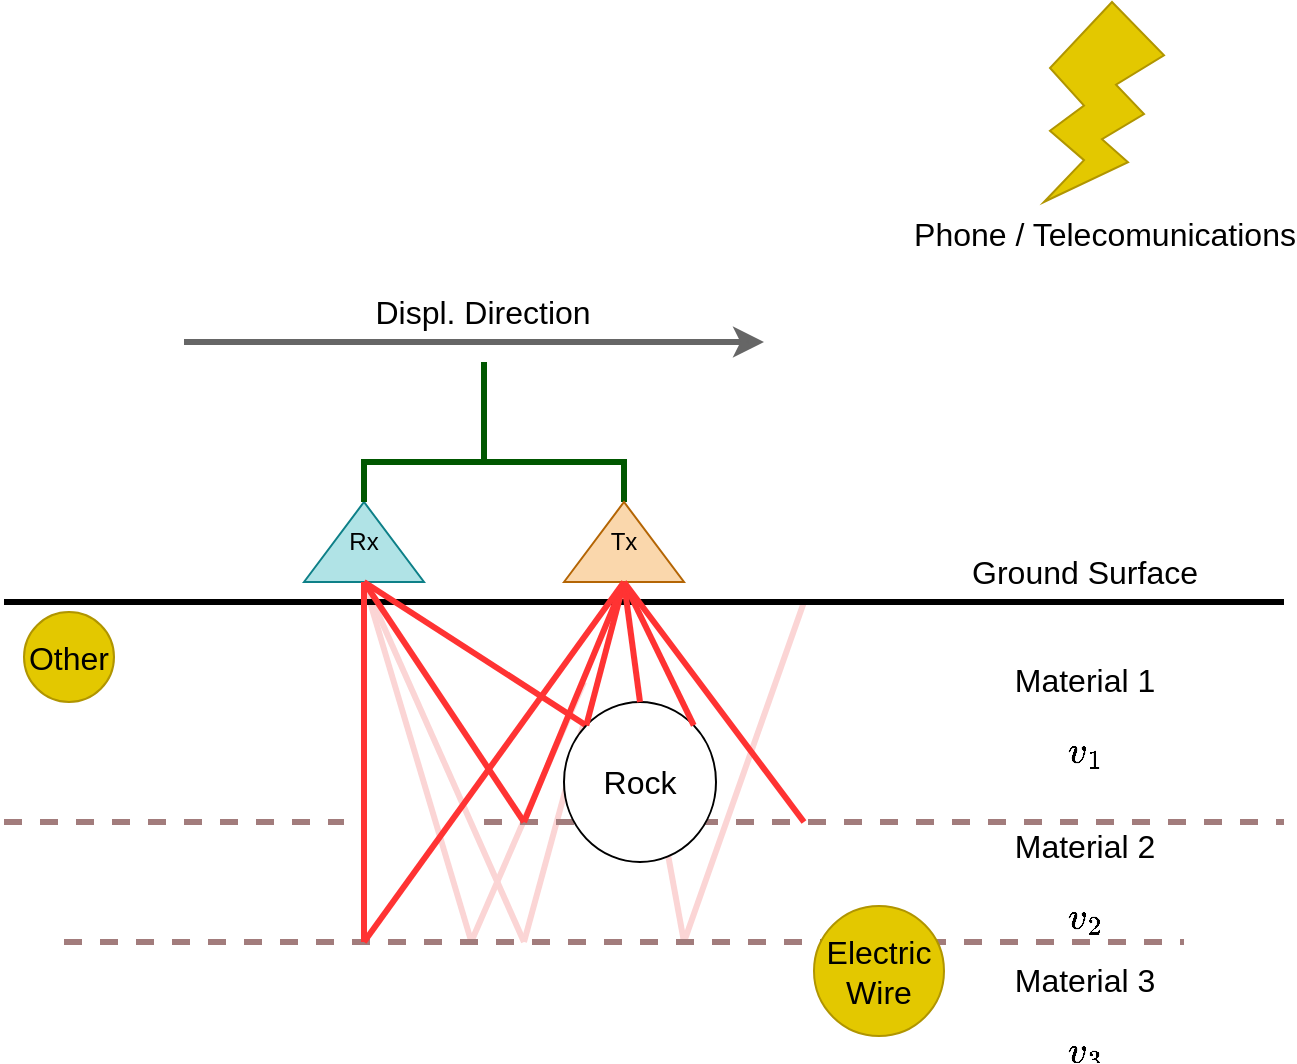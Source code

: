 <mxfile version="20.8.16" type="device"><diagram name="Page-1" id="o4MRvnW50-O3FR43KpBI"><mxGraphModel dx="1418" dy="820" grid="1" gridSize="10" guides="1" tooltips="1" connect="1" arrows="1" fold="1" page="1" pageScale="1" pageWidth="827" pageHeight="1169" math="1" shadow="0"><root><mxCell id="0"/><mxCell id="1" parent="0"/><mxCell id="98f3QiztCQhFBv2wgyXw-30" value="" style="endArrow=none;html=1;rounded=0;strokeColor=#fbd5d5;strokeWidth=3;fontSize=16;" edge="1" parent="1"><mxGeometry width="50" height="50" relative="1" as="geometry"><mxPoint x="314" y="571" as="sourcePoint"/><mxPoint x="260" y="390" as="targetPoint"/></mxGeometry></mxCell><mxCell id="98f3QiztCQhFBv2wgyXw-29" value="" style="endArrow=none;html=1;rounded=0;strokeColor=#fbd5d5;strokeWidth=3;fontSize=16;" edge="1" parent="1"><mxGeometry width="50" height="50" relative="1" as="geometry"><mxPoint x="314" y="569" as="sourcePoint"/><mxPoint x="370" y="440" as="targetPoint"/></mxGeometry></mxCell><mxCell id="98f3QiztCQhFBv2wgyXw-27" value="" style="endArrow=none;html=1;rounded=0;strokeColor=#fbd5d5;strokeWidth=3;fontSize=16;" edge="1" parent="1"><mxGeometry width="50" height="50" relative="1" as="geometry"><mxPoint x="340" y="570" as="sourcePoint"/><mxPoint x="370" y="460" as="targetPoint"/></mxGeometry></mxCell><mxCell id="98f3QiztCQhFBv2wgyXw-25" value="" style="endArrow=none;html=1;rounded=0;strokeColor=#fbd5d5;strokeWidth=3;fontSize=16;entryX=0.5;entryY=0;entryDx=0;entryDy=0;" edge="1" parent="1" target="98f3QiztCQhFBv2wgyXw-10"><mxGeometry width="50" height="50" relative="1" as="geometry"><mxPoint x="420" y="570" as="sourcePoint"/><mxPoint x="460" y="550" as="targetPoint"/></mxGeometry></mxCell><mxCell id="98f3QiztCQhFBv2wgyXw-26" value="" style="endArrow=none;html=1;rounded=0;strokeColor=#fbd5d5;strokeWidth=3;fontSize=16;" edge="1" parent="1"><mxGeometry width="50" height="50" relative="1" as="geometry"><mxPoint x="420" y="570" as="sourcePoint"/><mxPoint x="480" y="400" as="targetPoint"/></mxGeometry></mxCell><mxCell id="98f3QiztCQhFBv2wgyXw-28" value="" style="endArrow=none;html=1;rounded=0;strokeColor=#fbd5d5;strokeWidth=3;fontSize=16;" edge="1" parent="1"><mxGeometry width="50" height="50" relative="1" as="geometry"><mxPoint x="340" y="570" as="sourcePoint"/><mxPoint x="260" y="390" as="targetPoint"/></mxGeometry></mxCell><mxCell id="98f3QiztCQhFBv2wgyXw-1" value="" style="endArrow=none;html=1;rounded=0;strokeWidth=3;" edge="1" parent="1"><mxGeometry width="50" height="50" relative="1" as="geometry"><mxPoint x="80" y="400" as="sourcePoint"/><mxPoint x="720" y="400" as="targetPoint"/></mxGeometry></mxCell><mxCell id="98f3QiztCQhFBv2wgyXw-2" value="Rx" style="triangle;whiteSpace=wrap;html=1;direction=north;fillColor=#b0e3e6;strokeColor=#0e8088;" vertex="1" parent="1"><mxGeometry x="230" y="350" width="60" height="40" as="geometry"/></mxCell><mxCell id="98f3QiztCQhFBv2wgyXw-5" style="edgeStyle=orthogonalEdgeStyle;rounded=0;orthogonalLoop=1;jettySize=auto;html=1;exitX=1;exitY=0.5;exitDx=0;exitDy=0;entryX=1;entryY=0.5;entryDx=0;entryDy=0;strokeWidth=3;endArrow=none;endFill=0;fillColor=#008a00;strokeColor=#005700;" edge="1" parent="1" source="98f3QiztCQhFBv2wgyXw-3" target="98f3QiztCQhFBv2wgyXw-2"><mxGeometry relative="1" as="geometry"/></mxCell><mxCell id="98f3QiztCQhFBv2wgyXw-3" value="Tx" style="triangle;whiteSpace=wrap;html=1;direction=north;fillColor=#fad7ac;strokeColor=#b46504;" vertex="1" parent="1"><mxGeometry x="360" y="350" width="60" height="40" as="geometry"/></mxCell><mxCell id="98f3QiztCQhFBv2wgyXw-7" value="" style="endArrow=none;html=1;rounded=0;strokeWidth=3;fillColor=#008a00;strokeColor=#005700;" edge="1" parent="1"><mxGeometry width="50" height="50" relative="1" as="geometry"><mxPoint x="320" y="280" as="sourcePoint"/><mxPoint x="320" y="330" as="targetPoint"/></mxGeometry></mxCell><mxCell id="98f3QiztCQhFBv2wgyXw-8" value="" style="endArrow=classic;html=1;rounded=0;strokeWidth=3;fillColor=#f5f5f5;strokeColor=#666666;" edge="1" parent="1"><mxGeometry width="50" height="50" relative="1" as="geometry"><mxPoint x="170" y="270" as="sourcePoint"/><mxPoint x="460" y="270" as="targetPoint"/></mxGeometry></mxCell><mxCell id="98f3QiztCQhFBv2wgyXw-9" value="Displ.&amp;nbsp;Direction" style="edgeLabel;html=1;align=center;verticalAlign=middle;resizable=0;points=[];fontSize=16;" vertex="1" connectable="0" parent="98f3QiztCQhFBv2wgyXw-8"><mxGeometry x="0.262" y="-5" relative="1" as="geometry"><mxPoint x="-34" y="-20" as="offset"/></mxGeometry></mxCell><mxCell id="98f3QiztCQhFBv2wgyXw-11" value="" style="endArrow=none;html=1;rounded=0;strokeWidth=3;fontSize=16;dashed=1;strokeColor=#a27c7c;" edge="1" parent="1"><mxGeometry width="50" height="50" relative="1" as="geometry"><mxPoint x="110" y="570" as="sourcePoint"/><mxPoint x="670" y="570" as="targetPoint"/></mxGeometry></mxCell><mxCell id="98f3QiztCQhFBv2wgyXw-12" value="" style="endArrow=none;html=1;rounded=0;strokeWidth=3;fontSize=16;dashed=1;strokeColor=#a27c7c;" edge="1" parent="1"><mxGeometry width="50" height="50" relative="1" as="geometry"><mxPoint x="320" y="510" as="sourcePoint"/><mxPoint x="720" y="510" as="targetPoint"/></mxGeometry></mxCell><mxCell id="98f3QiztCQhFBv2wgyXw-13" value="" style="endArrow=none;html=1;rounded=0;strokeWidth=3;fontSize=16;dashed=1;strokeColor=#a27c7c;" edge="1" parent="1"><mxGeometry width="50" height="50" relative="1" as="geometry"><mxPoint x="80" y="510" as="sourcePoint"/><mxPoint x="250" y="510" as="targetPoint"/></mxGeometry></mxCell><mxCell id="98f3QiztCQhFBv2wgyXw-18" style="rounded=0;orthogonalLoop=1;jettySize=auto;html=1;exitX=0;exitY=0;exitDx=0;exitDy=0;entryX=0;entryY=0.5;entryDx=0;entryDy=0;strokeColor=#FF3333;strokeWidth=3;fontSize=16;endArrow=none;endFill=0;" edge="1" parent="1" source="98f3QiztCQhFBv2wgyXw-10" target="98f3QiztCQhFBv2wgyXw-2"><mxGeometry relative="1" as="geometry"/></mxCell><mxCell id="98f3QiztCQhFBv2wgyXw-10" value="Rock" style="ellipse;whiteSpace=wrap;html=1;fontSize=16;" vertex="1" parent="1"><mxGeometry x="360" y="450" width="76" height="80" as="geometry"/></mxCell><mxCell id="98f3QiztCQhFBv2wgyXw-16" value="" style="endArrow=none;html=1;rounded=0;strokeColor=#FF3333;strokeWidth=3;fontSize=16;" edge="1" parent="1"><mxGeometry width="50" height="50" relative="1" as="geometry"><mxPoint x="260" y="390" as="sourcePoint"/><mxPoint x="340" y="510" as="targetPoint"/></mxGeometry></mxCell><mxCell id="98f3QiztCQhFBv2wgyXw-17" value="" style="endArrow=none;html=1;rounded=0;strokeColor=#FF3333;strokeWidth=3;fontSize=16;exitX=0;exitY=0.5;exitDx=0;exitDy=0;entryX=0;entryY=0;entryDx=0;entryDy=0;" edge="1" parent="1" source="98f3QiztCQhFBv2wgyXw-3" target="98f3QiztCQhFBv2wgyXw-10"><mxGeometry width="50" height="50" relative="1" as="geometry"><mxPoint x="270" y="400" as="sourcePoint"/><mxPoint x="320" y="680" as="targetPoint"/></mxGeometry></mxCell><mxCell id="98f3QiztCQhFBv2wgyXw-19" value="" style="endArrow=none;html=1;rounded=0;strokeColor=#FF3333;strokeWidth=3;fontSize=16;entryX=0;entryY=0.5;entryDx=0;entryDy=0;" edge="1" parent="1" target="98f3QiztCQhFBv2wgyXw-3"><mxGeometry width="50" height="50" relative="1" as="geometry"><mxPoint x="340" y="510" as="sourcePoint"/><mxPoint x="370" y="640" as="targetPoint"/></mxGeometry></mxCell><mxCell id="98f3QiztCQhFBv2wgyXw-20" value="" style="endArrow=none;html=1;rounded=0;strokeColor=#FF3333;strokeWidth=3;fontSize=16;" edge="1" parent="1"><mxGeometry width="50" height="50" relative="1" as="geometry"><mxPoint x="260" y="570" as="sourcePoint"/><mxPoint x="390" y="390" as="targetPoint"/></mxGeometry></mxCell><mxCell id="98f3QiztCQhFBv2wgyXw-21" value="" style="endArrow=none;html=1;rounded=0;strokeColor=#FF3333;strokeWidth=3;fontSize=16;" edge="1" parent="1"><mxGeometry width="50" height="50" relative="1" as="geometry"><mxPoint x="260" y="390" as="sourcePoint"/><mxPoint x="260" y="570" as="targetPoint"/></mxGeometry></mxCell><mxCell id="98f3QiztCQhFBv2wgyXw-22" value="" style="endArrow=none;html=1;rounded=0;strokeColor=#FF3333;strokeWidth=3;fontSize=16;exitX=0.5;exitY=0;exitDx=0;exitDy=0;" edge="1" parent="1" source="98f3QiztCQhFBv2wgyXw-10"><mxGeometry width="50" height="50" relative="1" as="geometry"><mxPoint x="340" y="440" as="sourcePoint"/><mxPoint x="390" y="390" as="targetPoint"/></mxGeometry></mxCell><mxCell id="98f3QiztCQhFBv2wgyXw-23" value="" style="endArrow=none;html=1;rounded=0;strokeColor=#FF3333;strokeWidth=3;fontSize=16;exitX=1;exitY=0;exitDx=0;exitDy=0;" edge="1" parent="1" source="98f3QiztCQhFBv2wgyXw-10"><mxGeometry width="50" height="50" relative="1" as="geometry"><mxPoint x="340" y="440" as="sourcePoint"/><mxPoint x="390" y="390" as="targetPoint"/></mxGeometry></mxCell><mxCell id="98f3QiztCQhFBv2wgyXw-24" value="" style="endArrow=none;html=1;rounded=0;strokeColor=#FF3333;strokeWidth=3;fontSize=16;" edge="1" parent="1"><mxGeometry width="50" height="50" relative="1" as="geometry"><mxPoint x="480" y="510" as="sourcePoint"/><mxPoint x="390" y="390" as="targetPoint"/></mxGeometry></mxCell><mxCell id="98f3QiztCQhFBv2wgyXw-31" value="Ground Surface" style="text;html=1;align=center;verticalAlign=middle;resizable=0;points=[];autosize=1;strokeColor=none;fillColor=none;fontSize=16;" vertex="1" parent="1"><mxGeometry x="550" y="370" width="140" height="30" as="geometry"/></mxCell><mxCell id="98f3QiztCQhFBv2wgyXw-32" value="Material 1$$v_1$$" style="text;html=1;align=center;verticalAlign=middle;resizable=0;points=[];autosize=1;strokeColor=none;fillColor=none;fontSize=16;" vertex="1" parent="1"><mxGeometry x="540" y="450" width="160" height="30" as="geometry"/></mxCell><mxCell id="98f3QiztCQhFBv2wgyXw-33" value="Material 2 $$v_2$$" style="text;html=1;align=center;verticalAlign=middle;resizable=0;points=[];autosize=1;strokeColor=none;fillColor=none;fontSize=16;" vertex="1" parent="1"><mxGeometry x="540" y="533" width="160" height="30" as="geometry"/></mxCell><mxCell id="98f3QiztCQhFBv2wgyXw-34" value="Material 3 $$v_3$$" style="text;html=1;align=center;verticalAlign=middle;resizable=0;points=[];autosize=1;strokeColor=none;fillColor=none;fontSize=16;" vertex="1" parent="1"><mxGeometry x="540" y="600" width="160" height="30" as="geometry"/></mxCell><mxCell id="98f3QiztCQhFBv2wgyXw-37" value="Phone / Telecomunications" style="verticalLabelPosition=bottom;verticalAlign=top;html=1;shape=mxgraph.basic.flash;fontSize=16;fillColor=#e3c800;fontColor=#000000;strokeColor=#B09500;" vertex="1" parent="1"><mxGeometry x="600" y="100" width="60" height="100" as="geometry"/></mxCell><mxCell id="98f3QiztCQhFBv2wgyXw-38" value="Electric Wire" style="ellipse;whiteSpace=wrap;html=1;aspect=fixed;fontSize=16;fillColor=#e3c800;fontColor=#000000;strokeColor=#B09500;" vertex="1" parent="1"><mxGeometry x="485" y="552" width="65" height="65" as="geometry"/></mxCell><mxCell id="98f3QiztCQhFBv2wgyXw-39" value="Other" style="ellipse;whiteSpace=wrap;html=1;aspect=fixed;fontSize=16;fillColor=#e3c800;fontColor=#000000;strokeColor=#B09500;" vertex="1" parent="1"><mxGeometry x="90" y="405" width="45" height="45" as="geometry"/></mxCell></root></mxGraphModel></diagram></mxfile>
